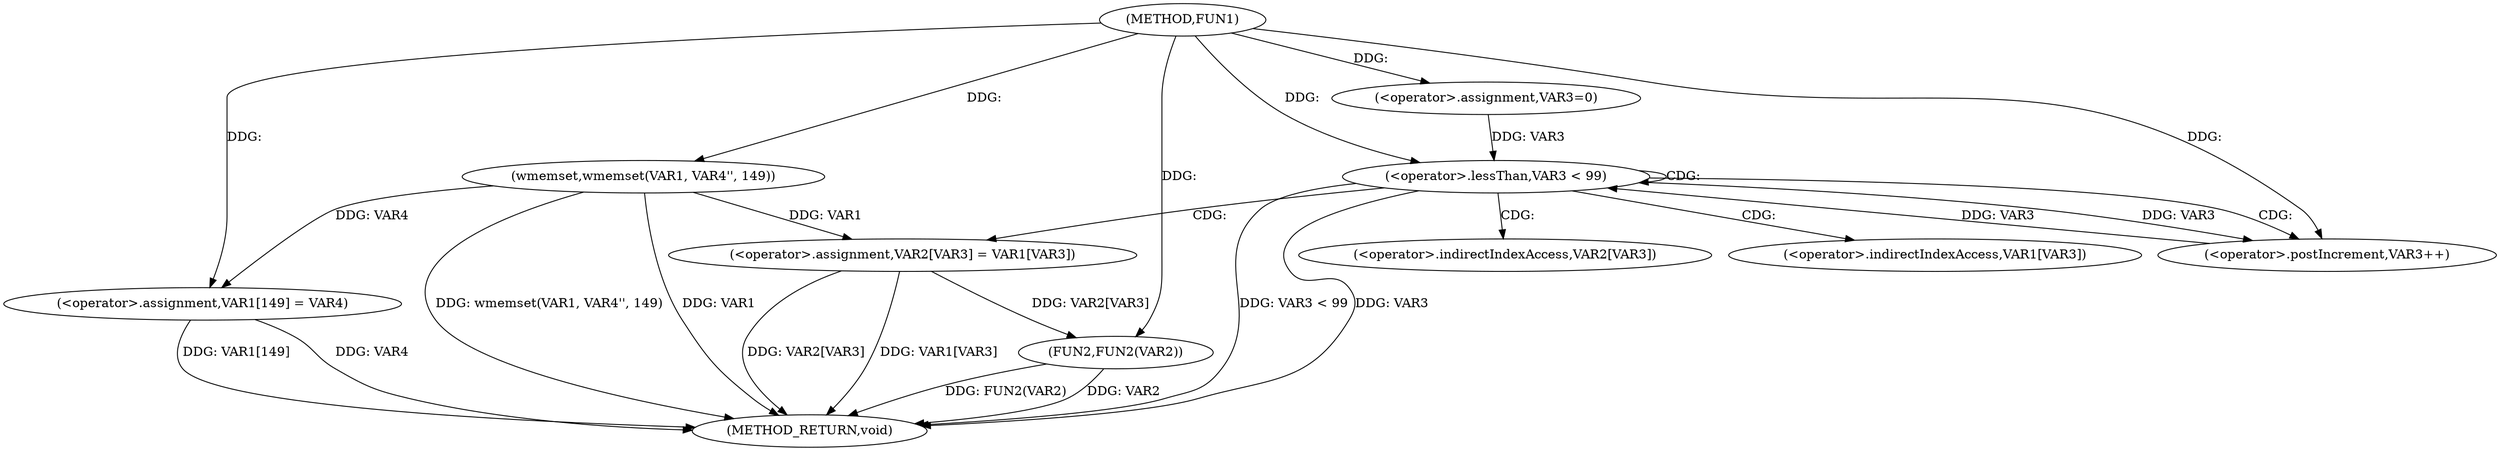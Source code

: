 digraph FUN1 {  
"1000100" [label = "(METHOD,FUN1)" ]
"1000134" [label = "(METHOD_RETURN,void)" ]
"1000106" [label = "(wmemset,wmemset(VAR1, VAR4'', 149))" ]
"1000110" [label = "(<operator>.assignment,VAR1[149] = VAR4)" ]
"1000116" [label = "(<operator>.assignment,VAR3=0)" ]
"1000119" [label = "(<operator>.lessThan,VAR3 < 99)" ]
"1000122" [label = "(<operator>.postIncrement,VAR3++)" ]
"1000125" [label = "(<operator>.assignment,VAR2[VAR3] = VAR1[VAR3])" ]
"1000132" [label = "(FUN2,FUN2(VAR2))" ]
"1000126" [label = "(<operator>.indirectIndexAccess,VAR2[VAR3])" ]
"1000129" [label = "(<operator>.indirectIndexAccess,VAR1[VAR3])" ]
  "1000125" -> "1000134"  [ label = "DDG: VAR2[VAR3]"] 
  "1000106" -> "1000134"  [ label = "DDG: VAR1"] 
  "1000110" -> "1000134"  [ label = "DDG: VAR4"] 
  "1000132" -> "1000134"  [ label = "DDG: FUN2(VAR2)"] 
  "1000125" -> "1000134"  [ label = "DDG: VAR1[VAR3]"] 
  "1000132" -> "1000134"  [ label = "DDG: VAR2"] 
  "1000119" -> "1000134"  [ label = "DDG: VAR3 < 99"] 
  "1000106" -> "1000134"  [ label = "DDG: wmemset(VAR1, VAR4'', 149)"] 
  "1000119" -> "1000134"  [ label = "DDG: VAR3"] 
  "1000110" -> "1000134"  [ label = "DDG: VAR1[149]"] 
  "1000100" -> "1000106"  [ label = "DDG: "] 
  "1000106" -> "1000110"  [ label = "DDG: VAR4"] 
  "1000100" -> "1000110"  [ label = "DDG: "] 
  "1000100" -> "1000116"  [ label = "DDG: "] 
  "1000116" -> "1000119"  [ label = "DDG: VAR3"] 
  "1000122" -> "1000119"  [ label = "DDG: VAR3"] 
  "1000100" -> "1000119"  [ label = "DDG: "] 
  "1000119" -> "1000122"  [ label = "DDG: VAR3"] 
  "1000100" -> "1000122"  [ label = "DDG: "] 
  "1000106" -> "1000125"  [ label = "DDG: VAR1"] 
  "1000125" -> "1000132"  [ label = "DDG: VAR2[VAR3]"] 
  "1000100" -> "1000132"  [ label = "DDG: "] 
  "1000119" -> "1000129"  [ label = "CDG: "] 
  "1000119" -> "1000125"  [ label = "CDG: "] 
  "1000119" -> "1000119"  [ label = "CDG: "] 
  "1000119" -> "1000122"  [ label = "CDG: "] 
  "1000119" -> "1000126"  [ label = "CDG: "] 
}
